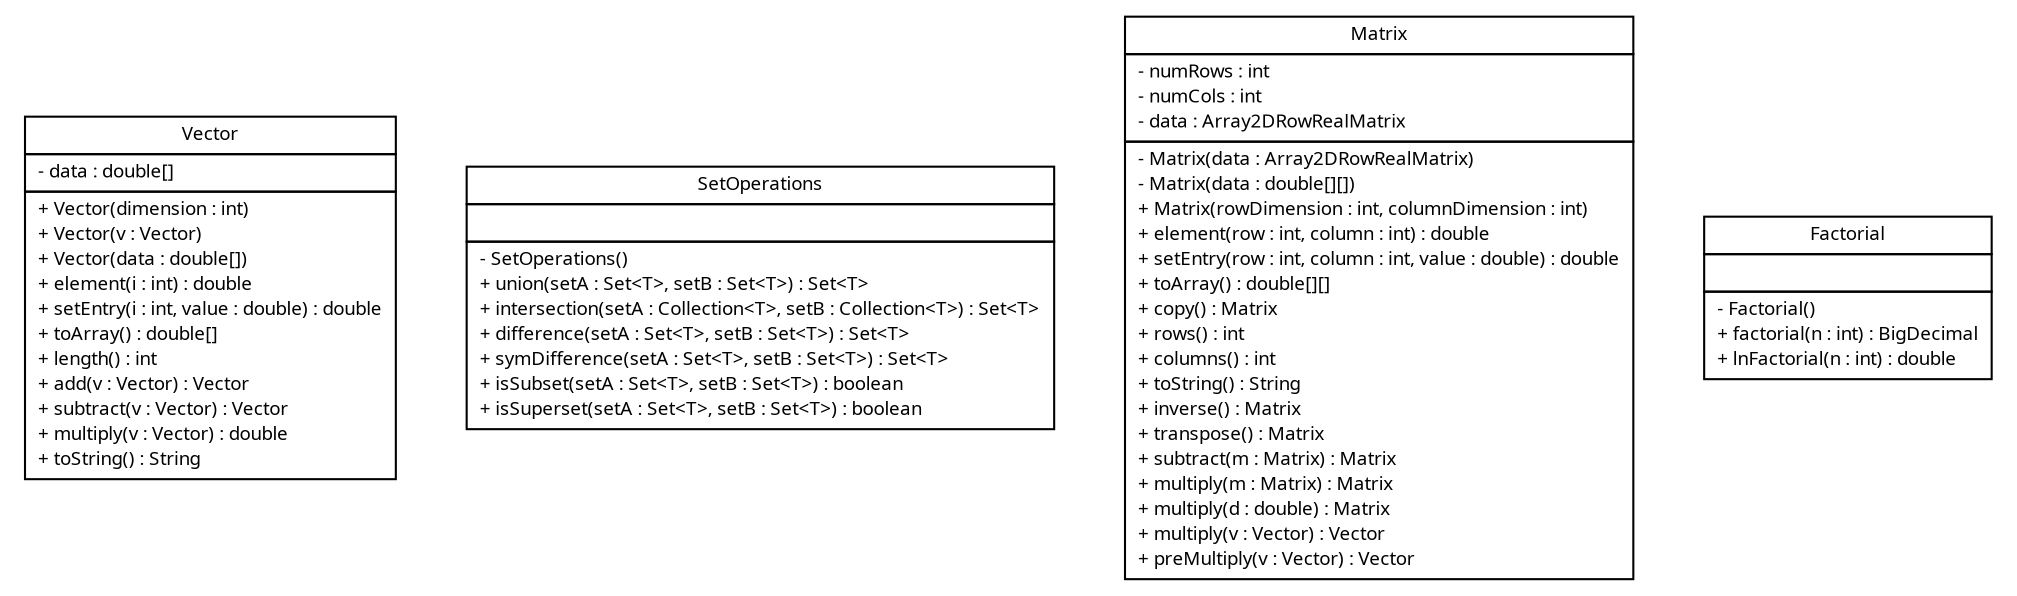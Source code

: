 #!/usr/local/bin/dot
#
# Class diagram 
# Generated by UMLGraph version R5_6 (http://www.umlgraph.org/)
#

digraph G {
	edge [fontname="Trebuchet MS",fontsize=10,labelfontname="Trebuchet MS",labelfontsize=10];
	node [fontname="Trebuchet MS",fontsize=10,shape=plaintext];
	nodesep=0.25;
	ranksep=0.5;
	// broadwick.math.Vector
	c1548 [label=<<table title="broadwick.math.Vector" border="0" cellborder="1" cellspacing="0" cellpadding="2" port="p" href="./Vector.html">
		<tr><td><table border="0" cellspacing="0" cellpadding="1">
<tr><td align="center" balign="center"><font face="Trebuchet MS"> Vector </font></td></tr>
		</table></td></tr>
		<tr><td><table border="0" cellspacing="0" cellpadding="1">
<tr><td align="left" balign="left"> - data : double[] </td></tr>
		</table></td></tr>
		<tr><td><table border="0" cellspacing="0" cellpadding="1">
<tr><td align="left" balign="left"> + Vector(dimension : int) </td></tr>
<tr><td align="left" balign="left"> + Vector(v : Vector) </td></tr>
<tr><td align="left" balign="left"> + Vector(data : double[]) </td></tr>
<tr><td align="left" balign="left"> + element(i : int) : double </td></tr>
<tr><td align="left" balign="left"> + setEntry(i : int, value : double) : double </td></tr>
<tr><td align="left" balign="left"> + toArray() : double[] </td></tr>
<tr><td align="left" balign="left"> + length() : int </td></tr>
<tr><td align="left" balign="left"> + add(v : Vector) : Vector </td></tr>
<tr><td align="left" balign="left"> + subtract(v : Vector) : Vector </td></tr>
<tr><td align="left" balign="left"> + multiply(v : Vector) : double </td></tr>
<tr><td align="left" balign="left"> + toString() : String </td></tr>
		</table></td></tr>
		</table>>, URL="./Vector.html", fontname="Trebuchet MS", fontcolor="black", fontsize=9.0];
	// broadwick.math.SetOperations
	c1549 [label=<<table title="broadwick.math.SetOperations" border="0" cellborder="1" cellspacing="0" cellpadding="2" port="p" href="./SetOperations.html">
		<tr><td><table border="0" cellspacing="0" cellpadding="1">
<tr><td align="center" balign="center"><font face="Trebuchet MS"> SetOperations </font></td></tr>
		</table></td></tr>
		<tr><td><table border="0" cellspacing="0" cellpadding="1">
<tr><td align="left" balign="left">  </td></tr>
		</table></td></tr>
		<tr><td><table border="0" cellspacing="0" cellpadding="1">
<tr><td align="left" balign="left"> - SetOperations() </td></tr>
<tr><td align="left" balign="left"> + union(setA : Set&lt;T&gt;, setB : Set&lt;T&gt;) : Set&lt;T&gt; </td></tr>
<tr><td align="left" balign="left"> + intersection(setA : Collection&lt;T&gt;, setB : Collection&lt;T&gt;) : Set&lt;T&gt; </td></tr>
<tr><td align="left" balign="left"> + difference(setA : Set&lt;T&gt;, setB : Set&lt;T&gt;) : Set&lt;T&gt; </td></tr>
<tr><td align="left" balign="left"> + symDifference(setA : Set&lt;T&gt;, setB : Set&lt;T&gt;) : Set&lt;T&gt; </td></tr>
<tr><td align="left" balign="left"> + isSubset(setA : Set&lt;T&gt;, setB : Set&lt;T&gt;) : boolean </td></tr>
<tr><td align="left" balign="left"> + isSuperset(setA : Set&lt;T&gt;, setB : Set&lt;T&gt;) : boolean </td></tr>
		</table></td></tr>
		</table>>, URL="./SetOperations.html", fontname="Trebuchet MS", fontcolor="black", fontsize=9.0];
	// broadwick.math.Matrix
	c1550 [label=<<table title="broadwick.math.Matrix" border="0" cellborder="1" cellspacing="0" cellpadding="2" port="p" href="./Matrix.html">
		<tr><td><table border="0" cellspacing="0" cellpadding="1">
<tr><td align="center" balign="center"><font face="Trebuchet MS"> Matrix </font></td></tr>
		</table></td></tr>
		<tr><td><table border="0" cellspacing="0" cellpadding="1">
<tr><td align="left" balign="left"> - numRows : int </td></tr>
<tr><td align="left" balign="left"> - numCols : int </td></tr>
<tr><td align="left" balign="left"> - data : Array2DRowRealMatrix </td></tr>
		</table></td></tr>
		<tr><td><table border="0" cellspacing="0" cellpadding="1">
<tr><td align="left" balign="left"> - Matrix(data : Array2DRowRealMatrix) </td></tr>
<tr><td align="left" balign="left"> - Matrix(data : double[][]) </td></tr>
<tr><td align="left" balign="left"> + Matrix(rowDimension : int, columnDimension : int) </td></tr>
<tr><td align="left" balign="left"> + element(row : int, column : int) : double </td></tr>
<tr><td align="left" balign="left"> + setEntry(row : int, column : int, value : double) : double </td></tr>
<tr><td align="left" balign="left"> + toArray() : double[][] </td></tr>
<tr><td align="left" balign="left"> + copy() : Matrix </td></tr>
<tr><td align="left" balign="left"> + rows() : int </td></tr>
<tr><td align="left" balign="left"> + columns() : int </td></tr>
<tr><td align="left" balign="left"> + toString() : String </td></tr>
<tr><td align="left" balign="left"> + inverse() : Matrix </td></tr>
<tr><td align="left" balign="left"> + transpose() : Matrix </td></tr>
<tr><td align="left" balign="left"> + subtract(m : Matrix) : Matrix </td></tr>
<tr><td align="left" balign="left"> + multiply(m : Matrix) : Matrix </td></tr>
<tr><td align="left" balign="left"> + multiply(d : double) : Matrix </td></tr>
<tr><td align="left" balign="left"> + multiply(v : Vector) : Vector </td></tr>
<tr><td align="left" balign="left"> + preMultiply(v : Vector) : Vector </td></tr>
		</table></td></tr>
		</table>>, URL="./Matrix.html", fontname="Trebuchet MS", fontcolor="black", fontsize=9.0];
	// broadwick.math.Factorial
	c1551 [label=<<table title="broadwick.math.Factorial" border="0" cellborder="1" cellspacing="0" cellpadding="2" port="p" href="./Factorial.html">
		<tr><td><table border="0" cellspacing="0" cellpadding="1">
<tr><td align="center" balign="center"><font face="Trebuchet MS"> Factorial </font></td></tr>
		</table></td></tr>
		<tr><td><table border="0" cellspacing="0" cellpadding="1">
<tr><td align="left" balign="left">  </td></tr>
		</table></td></tr>
		<tr><td><table border="0" cellspacing="0" cellpadding="1">
<tr><td align="left" balign="left"> - Factorial() </td></tr>
<tr><td align="left" balign="left"> + factorial(n : int) : BigDecimal </td></tr>
<tr><td align="left" balign="left"> + lnFactorial(n : int) : double </td></tr>
		</table></td></tr>
		</table>>, URL="./Factorial.html", fontname="Trebuchet MS", fontcolor="black", fontsize=9.0];
}

